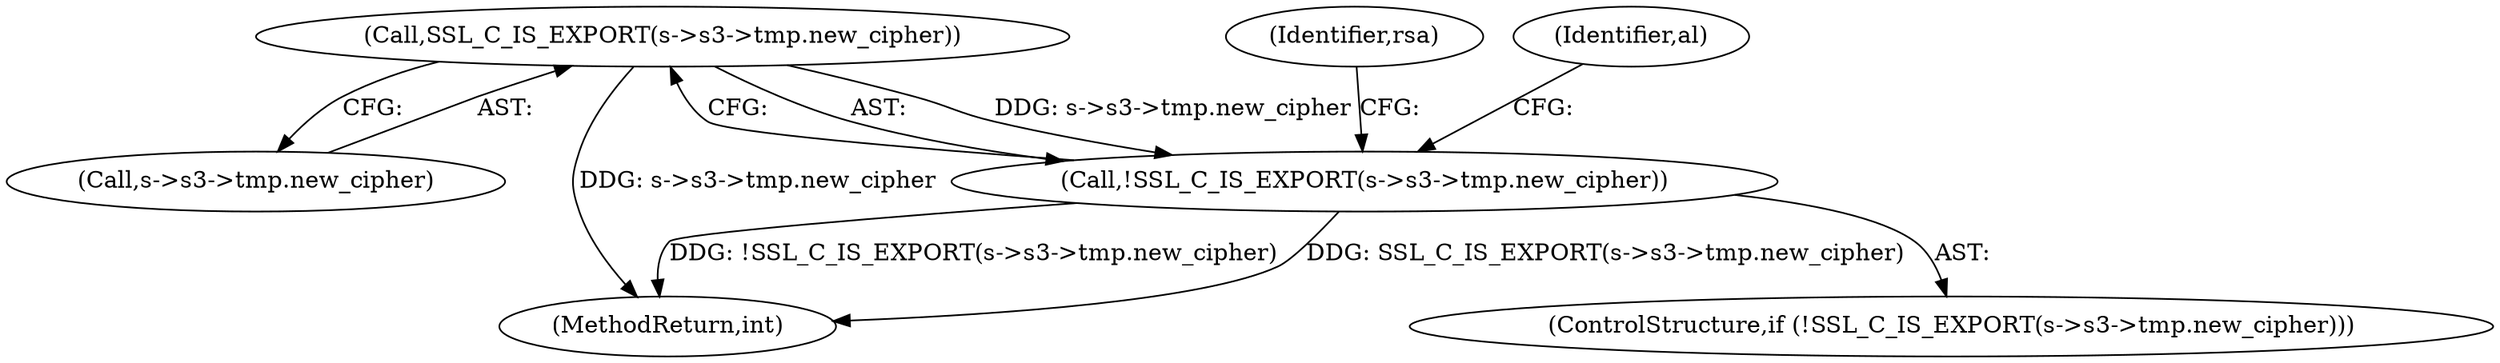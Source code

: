 digraph "0_openssl_ce325c60c74b0fa784f5872404b722e120e5cab0_0@pointer" {
"1000782" [label="(Call,SSL_C_IS_EXPORT(s->s3->tmp.new_cipher))"];
"1000781" [label="(Call,!SSL_C_IS_EXPORT(s->s3->tmp.new_cipher))"];
"1000783" [label="(Call,s->s3->tmp.new_cipher)"];
"1000780" [label="(ControlStructure,if (!SSL_C_IS_EXPORT(s->s3->tmp.new_cipher)))"];
"1000801" [label="(Identifier,rsa)"];
"1000782" [label="(Call,SSL_C_IS_EXPORT(s->s3->tmp.new_cipher))"];
"1000792" [label="(Identifier,al)"];
"1001790" [label="(MethodReturn,int)"];
"1000781" [label="(Call,!SSL_C_IS_EXPORT(s->s3->tmp.new_cipher))"];
"1000782" -> "1000781"  [label="AST: "];
"1000782" -> "1000783"  [label="CFG: "];
"1000783" -> "1000782"  [label="AST: "];
"1000781" -> "1000782"  [label="CFG: "];
"1000782" -> "1001790"  [label="DDG: s->s3->tmp.new_cipher"];
"1000782" -> "1000781"  [label="DDG: s->s3->tmp.new_cipher"];
"1000781" -> "1000780"  [label="AST: "];
"1000792" -> "1000781"  [label="CFG: "];
"1000801" -> "1000781"  [label="CFG: "];
"1000781" -> "1001790"  [label="DDG: !SSL_C_IS_EXPORT(s->s3->tmp.new_cipher)"];
"1000781" -> "1001790"  [label="DDG: SSL_C_IS_EXPORT(s->s3->tmp.new_cipher)"];
}
